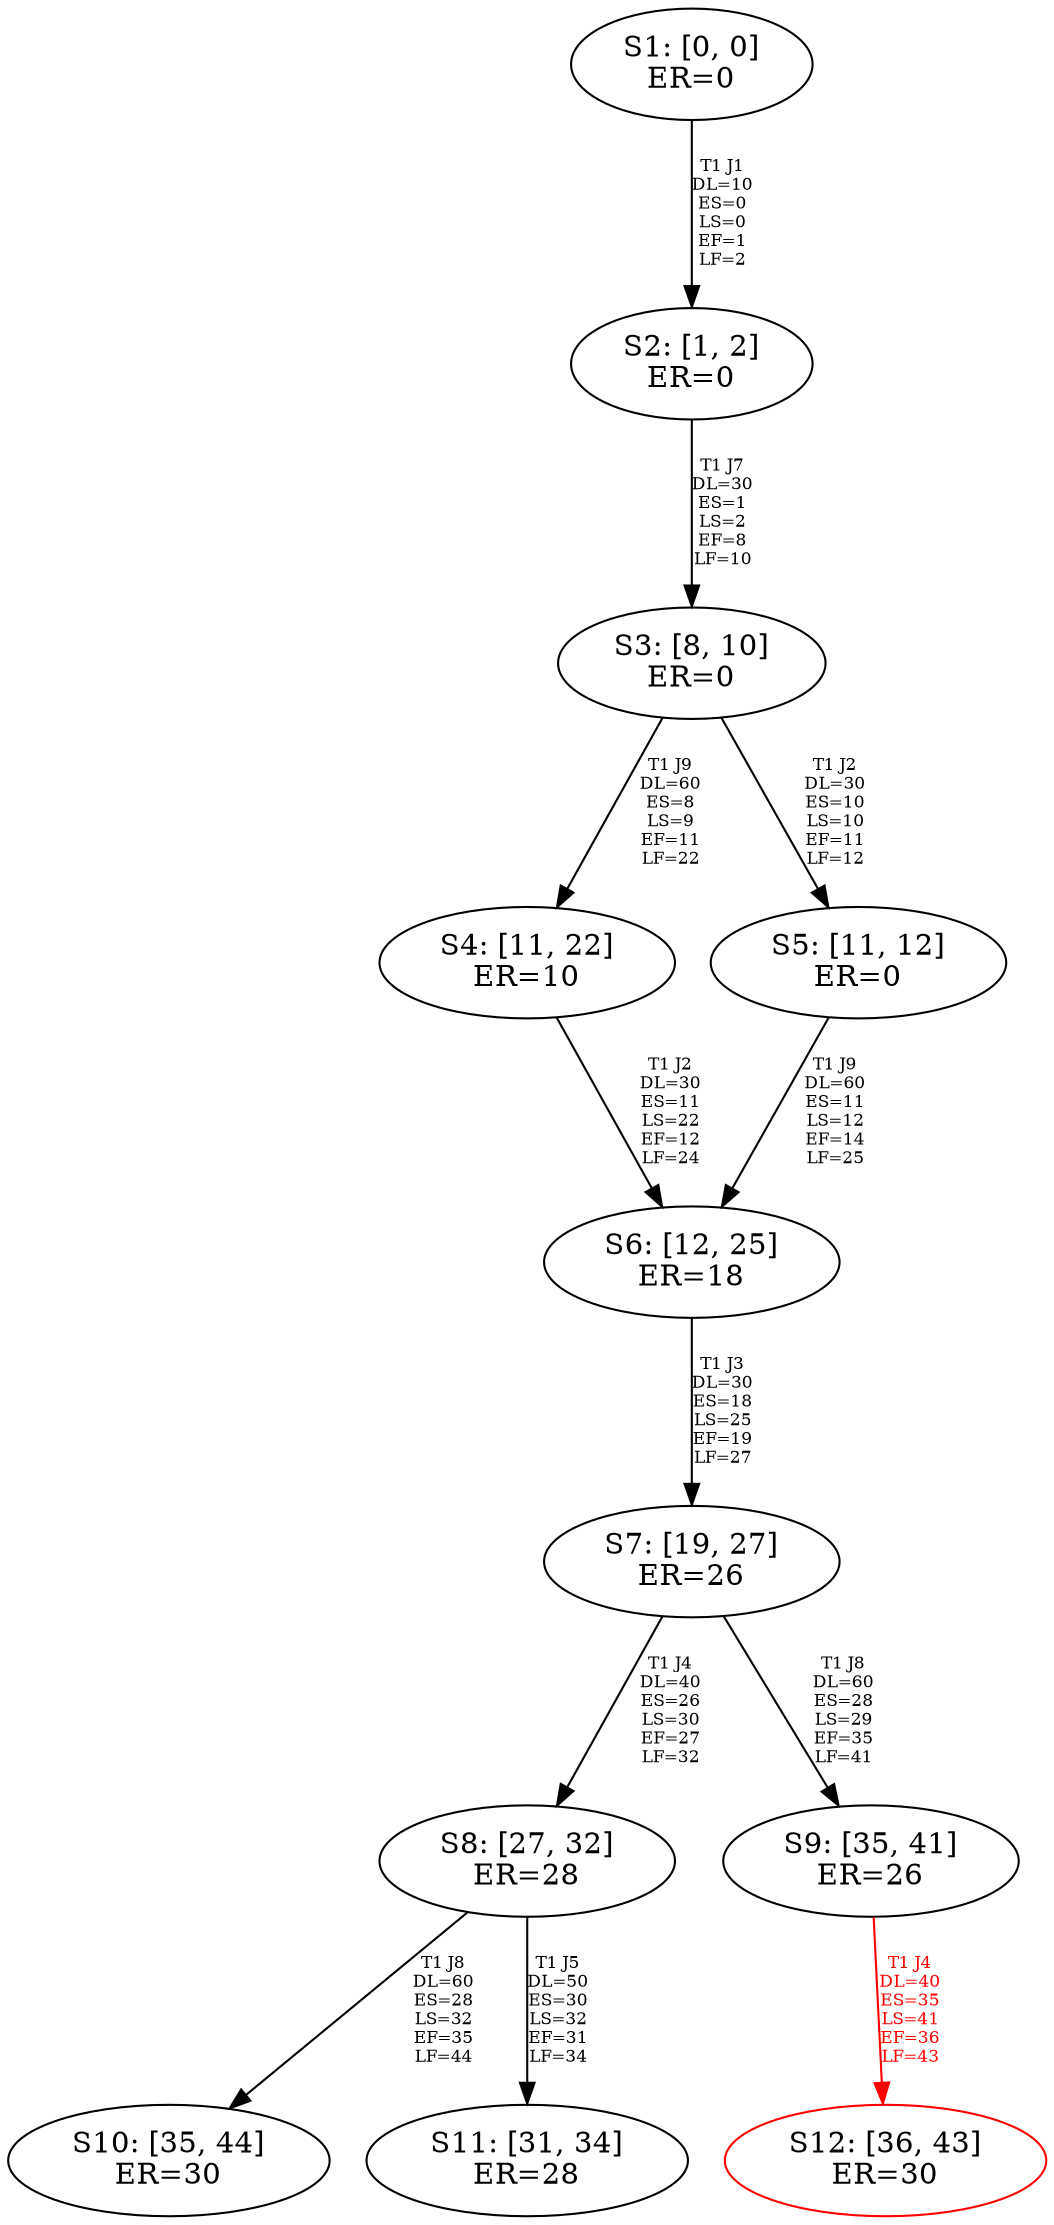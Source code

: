 digraph {
	S1[label="S1: [0, 0]\nER=0"];
	S2[label="S2: [1, 2]\nER=0"];
	S3[label="S3: [8, 10]\nER=0"];
	S4[label="S4: [11, 22]\nER=10"];
	S5[label="S5: [11, 12]\nER=0"];
	S6[label="S6: [12, 25]\nER=18"];
	S7[label="S7: [19, 27]\nER=26"];
	S8[label="S8: [27, 32]\nER=28"];
	S9[label="S9: [35, 41]\nER=26"];
	S10[label="S10: [35, 44]\nER=30"];
	S11[label="S11: [31, 34]\nER=28"];
	S12[label="S12: [36, 43]\nER=30"];
	S1 -> S2[label="T1 J1\nDL=10\nES=0\nLS=0\nEF=1\nLF=2",fontsize=8];
	S2 -> S3[label="T1 J7\nDL=30\nES=1\nLS=2\nEF=8\nLF=10",fontsize=8];
	S3 -> S4[label="T1 J9\nDL=60\nES=8\nLS=9\nEF=11\nLF=22",fontsize=8];
	S3 -> S5[label="T1 J2\nDL=30\nES=10\nLS=10\nEF=11\nLF=12",fontsize=8];
	S4 -> S6[label="T1 J2\nDL=30\nES=11\nLS=22\nEF=12\nLF=24",fontsize=8];
	S5 -> S6[label="T1 J9\nDL=60\nES=11\nLS=12\nEF=14\nLF=25",fontsize=8];
	S6 -> S7[label="T1 J3\nDL=30\nES=18\nLS=25\nEF=19\nLF=27",fontsize=8];
	S7 -> S8[label="T1 J4\nDL=40\nES=26\nLS=30\nEF=27\nLF=32",fontsize=8];
	S7 -> S9[label="T1 J8\nDL=60\nES=28\nLS=29\nEF=35\nLF=41",fontsize=8];
	S8 -> S10[label="T1 J8\nDL=60\nES=28\nLS=32\nEF=35\nLF=44",fontsize=8];
	S8 -> S11[label="T1 J5\nDL=50\nES=30\nLS=32\nEF=31\nLF=34",fontsize=8];
	S9 -> S12[label="T1 J4\nDL=40\nES=35\nLS=41\nEF=36\nLF=43",color=Red,fontcolor=Red,fontsize=8];
S12[color=Red];
}
